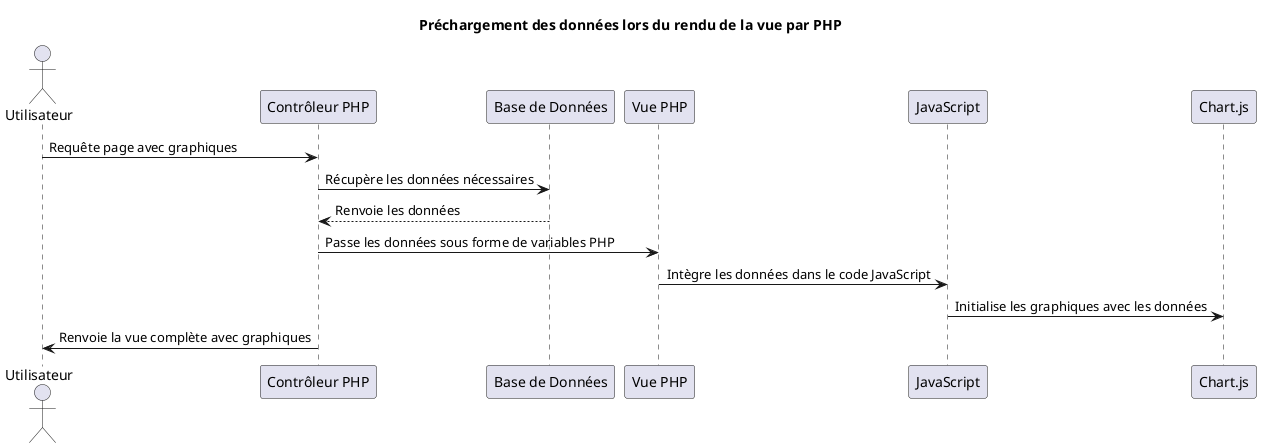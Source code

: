 @startuml
title Préchargement des données lors du rendu de la vue par PHP

actor Utilisateur

participant "Contrôleur PHP" as Controller
participant "Base de Données" as Database
participant "Vue PHP" as View
participant "JavaScript" as JS
participant "Chart.js" as ChartJS

Utilisateur -> Controller : Requête page avec graphiques

Controller -> Database : Récupère les données nécessaires
Database --> Controller : Renvoie les données

Controller -> View : Passe les données sous forme de variables PHP

View -> JS : Intègre les données dans le code JavaScript
JS -> ChartJS : Initialise les graphiques avec les données

Controller -> Utilisateur : Renvoie la vue complète avec graphiques

@enduml